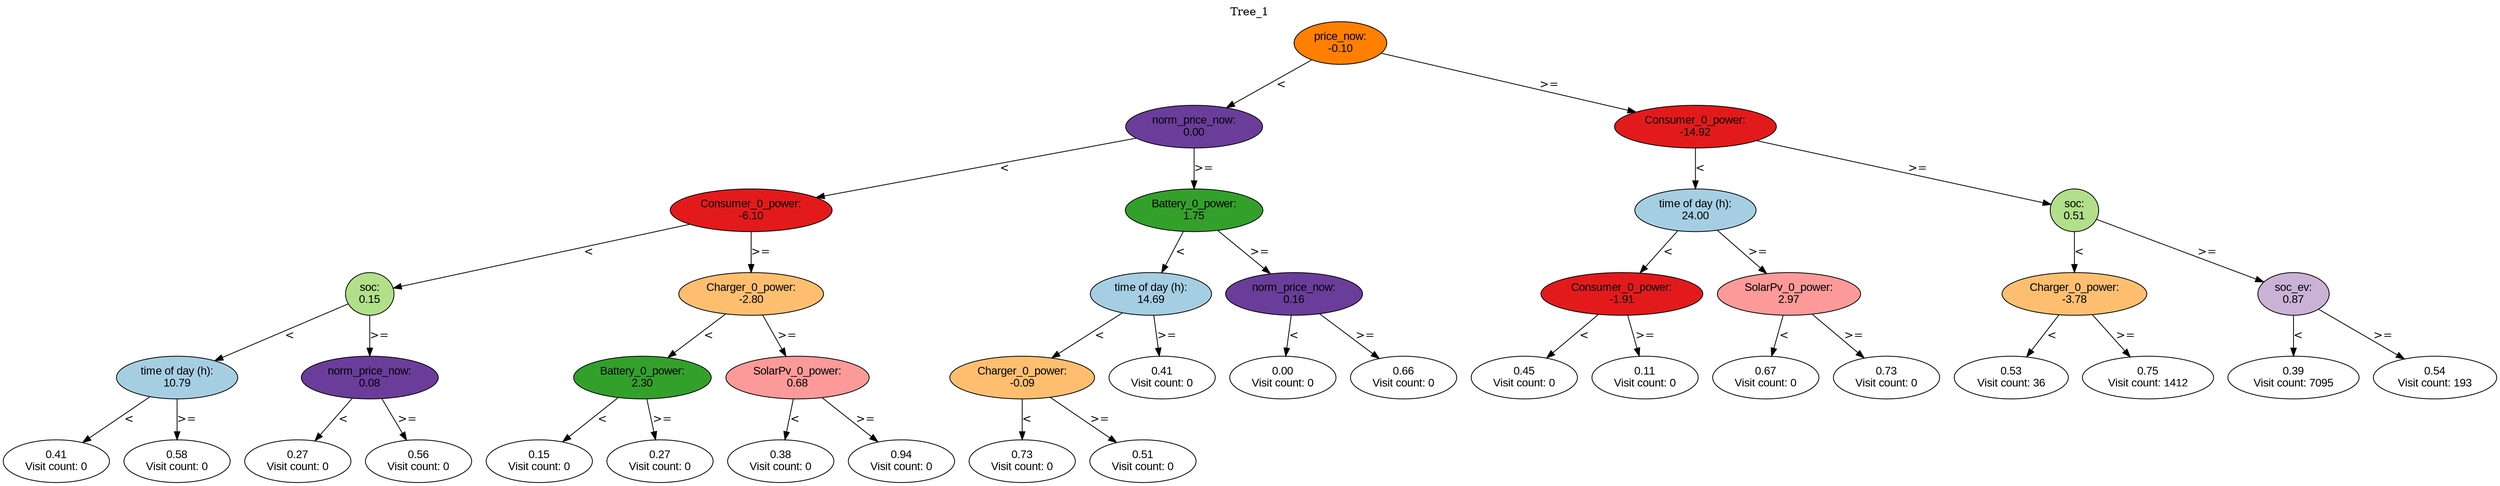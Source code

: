 digraph BST {
    node [fontname="Arial" style=filled colorscheme=paired12];
    0 [ label = "price_now:
-0.10" fillcolor=8];
    1 [ label = "norm_price_now:
0.00" fillcolor=10];
    2 [ label = "Consumer_0_power:
-6.10" fillcolor=6];
    3 [ label = "soc:
0.15" fillcolor=3];
    4 [ label = "time of day (h):
10.79" fillcolor=1];
    5 [ label = "0.41
Visit count: 0" fillcolor=white];
    6 [ label = "0.58
Visit count: 0" fillcolor=white];
    7 [ label = "norm_price_now:
0.08" fillcolor=10];
    8 [ label = "0.27
Visit count: 0" fillcolor=white];
    9 [ label = "0.56
Visit count: 0" fillcolor=white];
    10 [ label = "Charger_0_power:
-2.80" fillcolor=7];
    11 [ label = "Battery_0_power:
2.30" fillcolor=4];
    12 [ label = "0.15
Visit count: 0" fillcolor=white];
    13 [ label = "0.27
Visit count: 0" fillcolor=white];
    14 [ label = "SolarPv_0_power:
0.68" fillcolor=5];
    15 [ label = "0.38
Visit count: 0" fillcolor=white];
    16 [ label = "0.94
Visit count: 0" fillcolor=white];
    17 [ label = "Battery_0_power:
1.75" fillcolor=4];
    18 [ label = "time of day (h):
14.69" fillcolor=1];
    19 [ label = "Charger_0_power:
-0.09" fillcolor=7];
    20 [ label = "0.73
Visit count: 0" fillcolor=white];
    21 [ label = "0.51
Visit count: 0" fillcolor=white];
    22 [ label = "0.41
Visit count: 0" fillcolor=white];
    23 [ label = "norm_price_now:
0.16" fillcolor=10];
    24 [ label = "0.00
Visit count: 0" fillcolor=white];
    25 [ label = "0.66
Visit count: 0" fillcolor=white];
    26 [ label = "Consumer_0_power:
-14.92" fillcolor=6];
    27 [ label = "time of day (h):
24.00" fillcolor=1];
    28 [ label = "Consumer_0_power:
-1.91" fillcolor=6];
    29 [ label = "0.45
Visit count: 0" fillcolor=white];
    30 [ label = "0.11
Visit count: 0" fillcolor=white];
    31 [ label = "SolarPv_0_power:
2.97" fillcolor=5];
    32 [ label = "0.67
Visit count: 0" fillcolor=white];
    33 [ label = "0.73
Visit count: 0" fillcolor=white];
    34 [ label = "soc:
0.51" fillcolor=3];
    35 [ label = "Charger_0_power:
-3.78" fillcolor=7];
    36 [ label = "0.53
Visit count: 36" fillcolor=white];
    37 [ label = "0.75
Visit count: 1412" fillcolor=white];
    38 [ label = "soc_ev:
0.87" fillcolor=9];
    39 [ label = "0.39
Visit count: 7095" fillcolor=white];
    40 [ label = "0.54
Visit count: 193" fillcolor=white];

    0  -> 1[ label = "<"];
    0  -> 26[ label = ">="];
    1  -> 2[ label = "<"];
    1  -> 17[ label = ">="];
    2  -> 3[ label = "<"];
    2  -> 10[ label = ">="];
    3  -> 4[ label = "<"];
    3  -> 7[ label = ">="];
    4  -> 5[ label = "<"];
    4  -> 6[ label = ">="];
    7  -> 8[ label = "<"];
    7  -> 9[ label = ">="];
    10  -> 11[ label = "<"];
    10  -> 14[ label = ">="];
    11  -> 12[ label = "<"];
    11  -> 13[ label = ">="];
    14  -> 15[ label = "<"];
    14  -> 16[ label = ">="];
    17  -> 18[ label = "<"];
    17  -> 23[ label = ">="];
    18  -> 19[ label = "<"];
    18  -> 22[ label = ">="];
    19  -> 20[ label = "<"];
    19  -> 21[ label = ">="];
    23  -> 24[ label = "<"];
    23  -> 25[ label = ">="];
    26  -> 27[ label = "<"];
    26  -> 34[ label = ">="];
    27  -> 28[ label = "<"];
    27  -> 31[ label = ">="];
    28  -> 29[ label = "<"];
    28  -> 30[ label = ">="];
    31  -> 32[ label = "<"];
    31  -> 33[ label = ">="];
    34  -> 35[ label = "<"];
    34  -> 38[ label = ">="];
    35  -> 36[ label = "<"];
    35  -> 37[ label = ">="];
    38  -> 39[ label = "<"];
    38  -> 40[ label = ">="];

    labelloc="t";
    label="Tree_1";
}